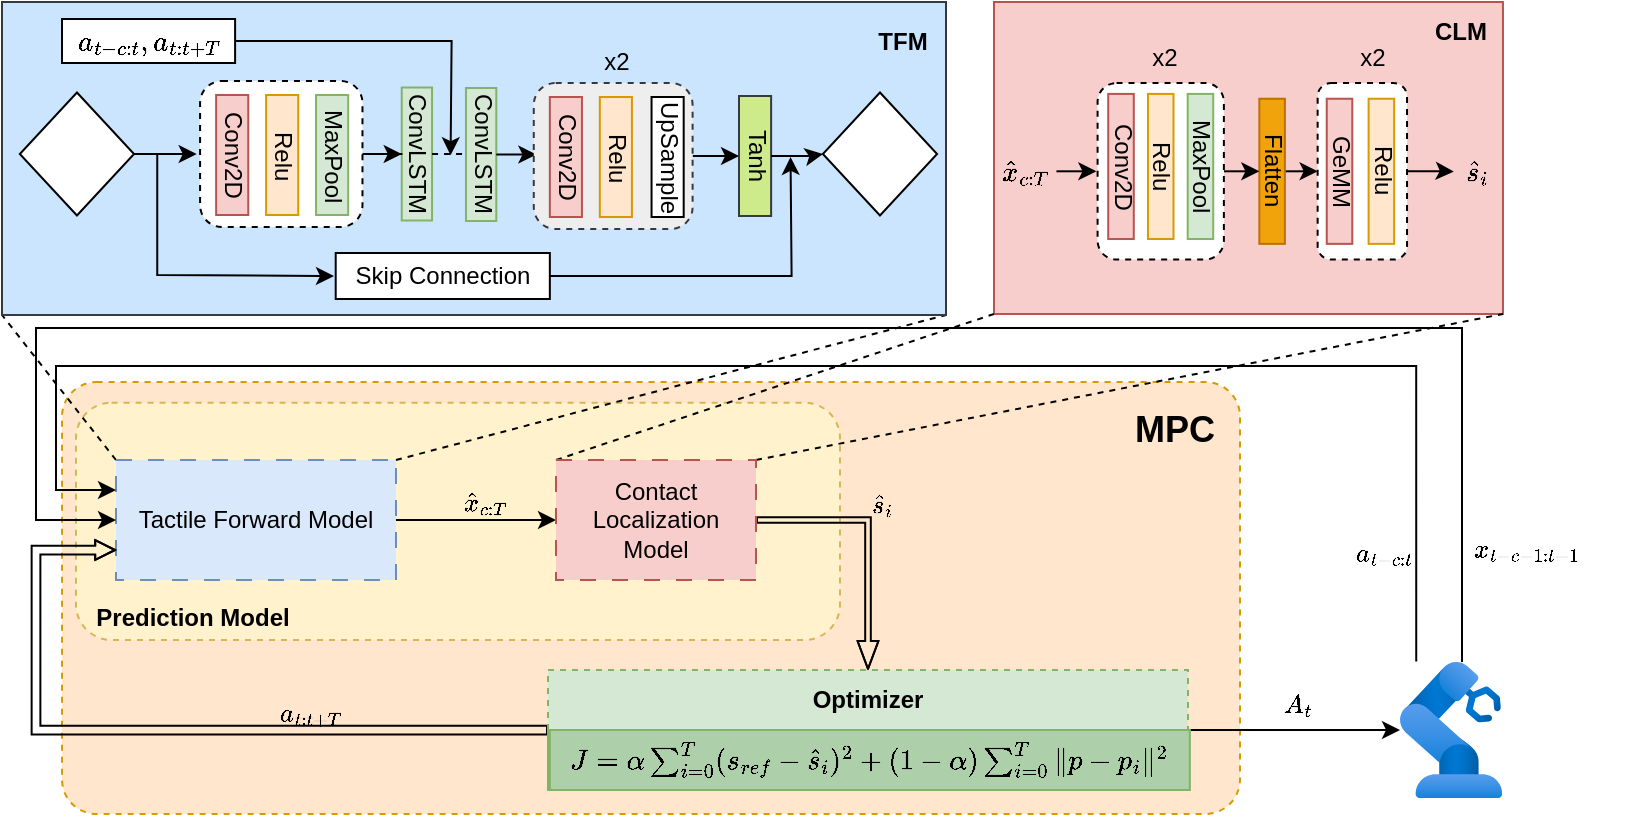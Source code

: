 <mxfile version="24.0.1" type="device">
  <diagram name="Page-1" id="flR3IpuaRIx8OJ7qvkXU">
    <mxGraphModel dx="1082" dy="578" grid="0" gridSize="10" guides="1" tooltips="1" connect="1" arrows="1" fold="1" page="1" pageScale="1" pageWidth="827" pageHeight="1169" math="1" shadow="0">
      <root>
        <mxCell id="0" />
        <mxCell id="1" parent="0" />
        <mxCell id="zvoI43gnbKuvh_jubN8o-135" value="" style="group;html=1;" parent="1" vertex="1" connectable="0">
          <mxGeometry x="502" y="9" width="270" height="156" as="geometry" />
        </mxCell>
        <mxCell id="zvoI43gnbKuvh_jubN8o-137" value="" style="group;html=1;" parent="zvoI43gnbKuvh_jubN8o-135" vertex="1" connectable="0">
          <mxGeometry width="256" height="156" as="geometry" />
        </mxCell>
        <mxCell id="zvoI43gnbKuvh_jubN8o-134" value="" style="whiteSpace=wrap;html=1;fillColor=#f8cecc;strokeColor=#b85450;" parent="zvoI43gnbKuvh_jubN8o-137" vertex="1">
          <mxGeometry width="254.481" height="156" as="geometry" />
        </mxCell>
        <mxCell id="zvoI43gnbKuvh_jubN8o-136" value="&lt;b&gt;CLM&lt;/b&gt;" style="text;html=1;align=center;verticalAlign=middle;resizable=0;points=[];autosize=1;strokeColor=none;fillColor=none;" parent="zvoI43gnbKuvh_jubN8o-137" vertex="1">
          <mxGeometry x="211.038" y="2.0" width="44" height="26" as="geometry" />
        </mxCell>
        <mxCell id="zvoI43gnbKuvh_jubN8o-110" value="" style="rounded=1;whiteSpace=wrap;html=1;dashed=1;" parent="zvoI43gnbKuvh_jubN8o-135" vertex="1">
          <mxGeometry x="161.822" y="40.512" width="44.698" height="88.279" as="geometry" />
        </mxCell>
        <mxCell id="zvoI43gnbKuvh_jubN8o-111" value="GeMM" style="whiteSpace=wrap;html=1;textDirection=vertical-lr;fillColor=#f8cecc;strokeColor=#b85450;" parent="zvoI43gnbKuvh_jubN8o-135" vertex="1">
          <mxGeometry x="166.377" y="48.372" width="12.771" height="72.558" as="geometry" />
        </mxCell>
        <mxCell id="zvoI43gnbKuvh_jubN8o-112" value="Relu" style="whiteSpace=wrap;html=1;textDirection=vertical-lr;fillColor=#ffe6cc;strokeColor=#d79b00;" parent="zvoI43gnbKuvh_jubN8o-135" vertex="1">
          <mxGeometry x="187.307" y="48.372" width="12.771" height="72.558" as="geometry" />
        </mxCell>
        <mxCell id="zvoI43gnbKuvh_jubN8o-123" style="edgeStyle=orthogonalEdgeStyle;rounded=0;orthogonalLoop=1;jettySize=auto;html=1;exitX=1;exitY=0.5;exitDx=0;exitDy=0;entryX=0;entryY=0.5;entryDx=0;entryDy=0;" parent="zvoI43gnbKuvh_jubN8o-135" source="zvoI43gnbKuvh_jubN8o-114" target="zvoI43gnbKuvh_jubN8o-110" edge="1">
          <mxGeometry relative="1" as="geometry" />
        </mxCell>
        <mxCell id="zvoI43gnbKuvh_jubN8o-114" value="Flatten" style="whiteSpace=wrap;html=1;textDirection=vertical-lr;fillColor=#f0a30a;strokeColor=#BD7000;fontColor=#000000;" parent="zvoI43gnbKuvh_jubN8o-135" vertex="1">
          <mxGeometry x="132.676" y="48.372" width="12.771" height="72.558" as="geometry" />
        </mxCell>
        <mxCell id="zvoI43gnbKuvh_jubN8o-122" style="edgeStyle=orthogonalEdgeStyle;rounded=0;orthogonalLoop=1;jettySize=auto;html=1;exitX=1;exitY=0.5;exitDx=0;exitDy=0;entryX=0;entryY=0.5;entryDx=0;entryDy=0;" parent="zvoI43gnbKuvh_jubN8o-135" source="zvoI43gnbKuvh_jubN8o-52" target="zvoI43gnbKuvh_jubN8o-114" edge="1">
          <mxGeometry relative="1" as="geometry">
            <mxPoint x="129.723" y="84.718" as="targetPoint" />
            <Array as="points" />
          </mxGeometry>
        </mxCell>
        <mxCell id="zvoI43gnbKuvh_jubN8o-52" value="" style="rounded=1;whiteSpace=wrap;html=1;dashed=1;" parent="zvoI43gnbKuvh_jubN8o-135" vertex="1">
          <mxGeometry x="51.793" y="40.512" width="63.145" height="88.279" as="geometry" />
        </mxCell>
        <mxCell id="zvoI43gnbKuvh_jubN8o-53" value="Conv2D" style="whiteSpace=wrap;html=1;textDirection=vertical-lr;fillColor=#f8cecc;strokeColor=#b85450;" parent="zvoI43gnbKuvh_jubN8o-135" vertex="1">
          <mxGeometry x="57.115" y="45.953" width="12.771" height="72.558" as="geometry" />
        </mxCell>
        <mxCell id="zvoI43gnbKuvh_jubN8o-54" value="Relu" style="whiteSpace=wrap;html=1;textDirection=vertical-lr;fillColor=#ffe6cc;strokeColor=#d79b00;" parent="zvoI43gnbKuvh_jubN8o-135" vertex="1">
          <mxGeometry x="76.98" y="45.953" width="12.771" height="72.558" as="geometry" />
        </mxCell>
        <mxCell id="zvoI43gnbKuvh_jubN8o-55" value="MaxPool" style="whiteSpace=wrap;html=1;textDirection=vertical-lr;fillColor=#d5e8d4;strokeColor=#82b366;" parent="zvoI43gnbKuvh_jubN8o-135" vertex="1">
          <mxGeometry x="96.846" y="45.953" width="12.771" height="72.558" as="geometry" />
        </mxCell>
        <mxCell id="zvoI43gnbKuvh_jubN8o-119" value="x2" style="text;html=1;align=center;verticalAlign=middle;resizable=0;points=[];autosize=1;strokeColor=none;fillColor=none;" parent="zvoI43gnbKuvh_jubN8o-135" vertex="1">
          <mxGeometry x="69.885" y="14.512" width="31" height="26" as="geometry" />
        </mxCell>
        <mxCell id="zvoI43gnbKuvh_jubN8o-120" value="x2" style="text;html=1;align=center;verticalAlign=middle;resizable=0;points=[];autosize=1;strokeColor=none;fillColor=none;" parent="zvoI43gnbKuvh_jubN8o-135" vertex="1">
          <mxGeometry x="173.174" y="14.512" width="31" height="26" as="geometry" />
        </mxCell>
        <mxCell id="zvoI43gnbKuvh_jubN8o-129" style="edgeStyle=orthogonalEdgeStyle;rounded=0;orthogonalLoop=1;jettySize=auto;html=1;entryX=0;entryY=0.5;entryDx=0;entryDy=0;" parent="zvoI43gnbKuvh_jubN8o-135" source="zvoI43gnbKuvh_jubN8o-128" target="zvoI43gnbKuvh_jubN8o-52" edge="1">
          <mxGeometry relative="1" as="geometry" />
        </mxCell>
        <mxCell id="zvoI43gnbKuvh_jubN8o-128" value="&lt;span style=&quot;white-space: nowrap;&quot;&gt;\( \hat x _{c:T} \)&lt;/span&gt;" style="whiteSpace=wrap;html=1;strokeColor=none;fillColor=none;" parent="zvoI43gnbKuvh_jubN8o-135" vertex="1">
          <mxGeometry y="67.419" width="31.218" height="34.465" as="geometry" />
        </mxCell>
        <mxCell id="zvoI43gnbKuvh_jubN8o-132" value="\( \hat s _i \)" style="whiteSpace=wrap;html=1;strokeColor=none;fillColor=none;" parent="zvoI43gnbKuvh_jubN8o-135" vertex="1">
          <mxGeometry x="229.877" y="67.419" width="24.123" height="34.767" as="geometry" />
        </mxCell>
        <mxCell id="zvoI43gnbKuvh_jubN8o-131" style="edgeStyle=orthogonalEdgeStyle;rounded=0;orthogonalLoop=1;jettySize=auto;html=1;entryX=0;entryY=0.5;entryDx=0;entryDy=0;" parent="zvoI43gnbKuvh_jubN8o-135" source="zvoI43gnbKuvh_jubN8o-110" target="zvoI43gnbKuvh_jubN8o-132" edge="1">
          <mxGeometry relative="1" as="geometry">
            <mxPoint x="225.742" y="84.651" as="targetPoint" />
          </mxGeometry>
        </mxCell>
        <mxCell id="zvoI43gnbKuvh_jubN8o-39" value="" style="group;html=1;" parent="1" vertex="1" connectable="0">
          <mxGeometry x="36" y="199" width="589" height="216" as="geometry" />
        </mxCell>
        <mxCell id="zvoI43gnbKuvh_jubN8o-36" value="" style="rounded=1;whiteSpace=wrap;html=1;fillColor=#ffe6cc;strokeColor=#d79b00;arcSize=8;dashed=1;movable=1;resizable=1;rotatable=1;deletable=1;editable=1;locked=0;connectable=1;" parent="zvoI43gnbKuvh_jubN8o-39" vertex="1">
          <mxGeometry width="589" height="216" as="geometry" />
        </mxCell>
        <mxCell id="zvoI43gnbKuvh_jubN8o-37" value="&lt;b style=&quot;font-size: 18px;&quot;&gt;MPC&lt;/b&gt;" style="text;html=1;align=center;verticalAlign=middle;resizable=1;points=[];autosize=1;strokeColor=none;fillColor=none;movable=1;rotatable=1;deletable=1;editable=1;locked=0;connectable=1;fontSize=18;" parent="zvoI43gnbKuvh_jubN8o-39" vertex="1">
          <mxGeometry x="526.617" y="6.873" width="58" height="34" as="geometry" />
        </mxCell>
        <mxCell id="zvoI43gnbKuvh_jubN8o-40" value="" style="group;html=1;" parent="1" vertex="1" connectable="0">
          <mxGeometry x="43" y="205" width="382" height="123" as="geometry" />
        </mxCell>
        <mxCell id="zvoI43gnbKuvh_jubN8o-8" value="" style="rounded=1;whiteSpace=wrap;html=1;shadow=0;textShadow=0;glass=0;fillColor=#fff2cc;strokeColor=#d6b656;dashed=1;" parent="zvoI43gnbKuvh_jubN8o-40" vertex="1">
          <mxGeometry y="4.316" width="382.0" height="118.684" as="geometry" />
        </mxCell>
        <mxCell id="zvoI43gnbKuvh_jubN8o-38" value="&lt;b&gt;Prediction Model&lt;/b&gt;" style="text;html=1;align=center;verticalAlign=middle;resizable=0;points=[];autosize=1;strokeColor=none;fillColor=none;" parent="zvoI43gnbKuvh_jubN8o-40" vertex="1">
          <mxGeometry x="0.0" y="99" width="115" height="26" as="geometry" />
        </mxCell>
        <mxCell id="zvoI43gnbKuvh_jubN8o-6" style="edgeStyle=orthogonalEdgeStyle;rounded=0;orthogonalLoop=1;jettySize=auto;html=1;" parent="1" source="zvoI43gnbKuvh_jubN8o-1" target="zvoI43gnbKuvh_jubN8o-2" edge="1">
          <mxGeometry relative="1" as="geometry" />
        </mxCell>
        <mxCell id="zvoI43gnbKuvh_jubN8o-7" value="\( \hat x _{c:T} \)" style="edgeLabel;html=1;align=center;verticalAlign=bottom;resizable=0;points=[];labelBackgroundColor=none;" parent="zvoI43gnbKuvh_jubN8o-6" vertex="1" connectable="0">
          <mxGeometry x="-0.356" y="2" relative="1" as="geometry">
            <mxPoint x="18" y="2" as="offset" />
          </mxGeometry>
        </mxCell>
        <mxCell id="zvoI43gnbKuvh_jubN8o-138" style="rounded=0;orthogonalLoop=1;jettySize=auto;html=1;exitX=0;exitY=0;exitDx=0;exitDy=0;entryX=0;entryY=1;entryDx=0;entryDy=0;dashed=1;startArrow=none;startFill=0;endArrow=none;endFill=0;" parent="1" source="zvoI43gnbKuvh_jubN8o-1" target="zvoI43gnbKuvh_jubN8o-104" edge="1">
          <mxGeometry relative="1" as="geometry" />
        </mxCell>
        <mxCell id="zvoI43gnbKuvh_jubN8o-139" style="rounded=0;orthogonalLoop=1;jettySize=auto;html=1;exitX=1;exitY=0;exitDx=0;exitDy=0;entryX=1;entryY=1;entryDx=0;entryDy=0;endArrow=none;endFill=0;dashed=1;" parent="1" source="zvoI43gnbKuvh_jubN8o-1" target="zvoI43gnbKuvh_jubN8o-104" edge="1">
          <mxGeometry relative="1" as="geometry" />
        </mxCell>
        <mxCell id="zvoI43gnbKuvh_jubN8o-1" value="Tactile Forward Model" style="rounded=0;whiteSpace=wrap;html=1;fillColor=#dae8fc;strokeColor=#6c8ebf;dashed=1;dashPattern=8 8;" parent="1" vertex="1">
          <mxGeometry x="63" y="238" width="140" height="60" as="geometry" />
        </mxCell>
        <mxCell id="zvoI43gnbKuvh_jubN8o-19" style="edgeStyle=orthogonalEdgeStyle;rounded=0;orthogonalLoop=1;jettySize=auto;html=1;exitX=1;exitY=0.5;exitDx=0;exitDy=0;flowAnimation=0;entryX=0.5;entryY=0;entryDx=0;entryDy=0;shape=flexArrow;width=2.812;endSize=4.331;endWidth=6.621;" parent="1" source="zvoI43gnbKuvh_jubN8o-2" target="zvoI43gnbKuvh_jubN8o-13" edge="1">
          <mxGeometry relative="1" as="geometry">
            <mxPoint x="399" y="249" as="sourcePoint" />
            <mxPoint x="445.2" y="324.9" as="targetPoint" />
            <Array as="points">
              <mxPoint x="439" y="268" />
            </Array>
          </mxGeometry>
        </mxCell>
        <mxCell id="zvoI43gnbKuvh_jubN8o-20" value="\( \hat s _ i \)" style="edgeLabel;html=1;align=left;verticalAlign=bottom;resizable=0;points=[];labelBackgroundColor=none;labelPosition=right;verticalLabelPosition=top;" parent="zvoI43gnbKuvh_jubN8o-19" vertex="1" connectable="0">
          <mxGeometry x="-0.105" y="-1" relative="1" as="geometry">
            <mxPoint x="1" y="-1" as="offset" />
          </mxGeometry>
        </mxCell>
        <mxCell id="zvoI43gnbKuvh_jubN8o-140" style="rounded=0;orthogonalLoop=1;jettySize=auto;html=1;exitX=0;exitY=0;exitDx=0;exitDy=0;entryX=0;entryY=1;entryDx=0;entryDy=0;dashed=1;endArrow=none;endFill=0;" parent="1" source="zvoI43gnbKuvh_jubN8o-2" target="zvoI43gnbKuvh_jubN8o-134" edge="1">
          <mxGeometry relative="1" as="geometry" />
        </mxCell>
        <mxCell id="zvoI43gnbKuvh_jubN8o-141" style="rounded=0;orthogonalLoop=1;jettySize=auto;html=1;exitX=1;exitY=0;exitDx=0;exitDy=0;entryX=1;entryY=1;entryDx=0;entryDy=0;endArrow=none;endFill=0;dashed=1;" parent="1" source="zvoI43gnbKuvh_jubN8o-2" target="zvoI43gnbKuvh_jubN8o-134" edge="1">
          <mxGeometry relative="1" as="geometry" />
        </mxCell>
        <mxCell id="zvoI43gnbKuvh_jubN8o-2" value="Contact Localization Model" style="rounded=0;whiteSpace=wrap;html=1;fillColor=#f8cecc;strokeColor=#b85450;dashed=1;dashPattern=8 8;" parent="1" vertex="1">
          <mxGeometry x="283" y="238" width="100" height="60" as="geometry" />
        </mxCell>
        <mxCell id="zvoI43gnbKuvh_jubN8o-24" style="edgeStyle=orthogonalEdgeStyle;rounded=0;orthogonalLoop=1;jettySize=auto;html=1;entryX=0;entryY=0.75;entryDx=0;entryDy=0;exitX=0;exitY=0.5;exitDx=0;exitDy=0;flowAnimation=0;shape=flexArrow;width=4.375;endSize=2.969;endWidth=4.57;" parent="1" source="zvoI43gnbKuvh_jubN8o-13" target="zvoI43gnbKuvh_jubN8o-1" edge="1">
          <mxGeometry relative="1" as="geometry">
            <Array as="points">
              <mxPoint x="23" y="373" />
              <mxPoint x="23" y="283" />
            </Array>
          </mxGeometry>
        </mxCell>
        <mxCell id="zvoI43gnbKuvh_jubN8o-35" value="\( a_{t:t+T} \)" style="edgeLabel;html=1;align=center;verticalAlign=bottom;resizable=0;points=[];labelBackgroundColor=none;" parent="zvoI43gnbKuvh_jubN8o-24" vertex="1" connectable="0">
          <mxGeometry x="-0.152" relative="1" as="geometry">
            <mxPoint x="44" as="offset" />
          </mxGeometry>
        </mxCell>
        <mxCell id="zvoI43gnbKuvh_jubN8o-26" style="edgeStyle=orthogonalEdgeStyle;rounded=0;orthogonalLoop=1;jettySize=auto;html=1;exitX=1;exitY=0.5;exitDx=0;exitDy=0;" parent="1" source="zvoI43gnbKuvh_jubN8o-13" target="zvoI43gnbKuvh_jubN8o-25" edge="1">
          <mxGeometry relative="1" as="geometry" />
        </mxCell>
        <mxCell id="zvoI43gnbKuvh_jubN8o-27" value="\( A_t \)" style="edgeLabel;html=1;align=center;verticalAlign=bottom;resizable=0;points=[];labelBackgroundColor=none;" parent="zvoI43gnbKuvh_jubN8o-26" vertex="1" connectable="0">
          <mxGeometry x="0.03" y="4" relative="1" as="geometry">
            <mxPoint as="offset" />
          </mxGeometry>
        </mxCell>
        <mxCell id="zvoI43gnbKuvh_jubN8o-13" value="&lt;b&gt;Optimizer&lt;/b&gt;" style="swimlane;fontStyle=0;childLayout=stackLayout;horizontal=1;startSize=30;horizontalStack=0;resizeParent=1;resizeParentMax=0;resizeLast=0;collapsible=0;marginBottom=0;whiteSpace=wrap;html=1;swimlaneLine=1;fillColor=#d5e8d4;strokeColor=#82b366;dashed=1;" parent="1" vertex="1">
          <mxGeometry x="279" y="343" width="320" height="60" as="geometry" />
        </mxCell>
        <mxCell id="zvoI43gnbKuvh_jubN8o-15" value="\( J =\alpha \sum_{i=0}^T (s_{ref} - \hat s_i)^2 + (1-\alpha) \sum_{i=0}^T&amp;nbsp; \| p-p_i&amp;nbsp; \| ^2 \)" style="text;strokeColor=#82b366;fillColor=#adcfaa;align=center;verticalAlign=middle;spacingLeft=4;spacingRight=4;overflow=hidden;points=[[0,0.5],[1,0.5]];portConstraint=eastwest;rotatable=0;whiteSpace=wrap;html=1;" parent="zvoI43gnbKuvh_jubN8o-13" vertex="1">
          <mxGeometry y="30" width="320" height="30" as="geometry" />
        </mxCell>
        <mxCell id="zvoI43gnbKuvh_jubN8o-28" style="edgeStyle=orthogonalEdgeStyle;rounded=0;orthogonalLoop=1;jettySize=auto;html=1;entryX=0;entryY=0.25;entryDx=0;entryDy=0;exitX=0.159;exitY=-0.003;exitDx=0;exitDy=0;exitPerimeter=0;" parent="1" source="zvoI43gnbKuvh_jubN8o-25" target="zvoI43gnbKuvh_jubN8o-1" edge="1">
          <mxGeometry relative="1" as="geometry">
            <Array as="points">
              <mxPoint x="713" y="191" />
              <mxPoint x="33" y="191" />
              <mxPoint x="33" y="253" />
            </Array>
          </mxGeometry>
        </mxCell>
        <mxCell id="zvoI43gnbKuvh_jubN8o-31" value="\( a_{t-c:t} \)" style="edgeLabel;html=1;align=right;verticalAlign=middle;resizable=0;points=[];labelPosition=left;verticalLabelPosition=middle;labelBackgroundColor=none;" parent="zvoI43gnbKuvh_jubN8o-28" vertex="1" connectable="0">
          <mxGeometry x="-0.882" y="1" relative="1" as="geometry">
            <mxPoint as="offset" />
          </mxGeometry>
        </mxCell>
        <mxCell id="zvoI43gnbKuvh_jubN8o-30" style="edgeStyle=orthogonalEdgeStyle;rounded=0;orthogonalLoop=1;jettySize=auto;html=1;entryX=0;entryY=0.5;entryDx=0;entryDy=0;" parent="1" source="zvoI43gnbKuvh_jubN8o-25" target="zvoI43gnbKuvh_jubN8o-1" edge="1">
          <mxGeometry relative="1" as="geometry">
            <Array as="points">
              <mxPoint x="736" y="172" />
              <mxPoint x="23" y="172" />
              <mxPoint x="23" y="268" />
            </Array>
          </mxGeometry>
        </mxCell>
        <mxCell id="zvoI43gnbKuvh_jubN8o-32" value="\( x_{t-c-1:t-1} \)" style="edgeLabel;html=1;align=left;verticalAlign=middle;resizable=0;points=[];labelPosition=right;verticalLabelPosition=middle;labelBackgroundColor=none;" parent="zvoI43gnbKuvh_jubN8o-30" vertex="1" connectable="0">
          <mxGeometry x="-0.889" y="1" relative="1" as="geometry">
            <mxPoint x="5" as="offset" />
          </mxGeometry>
        </mxCell>
        <mxCell id="zvoI43gnbKuvh_jubN8o-25" value="" style="image;aspect=fixed;html=1;points=[];align=center;fontSize=12;image=img/lib/azure2/other/Defender_Industrial_Robot.svg;" parent="1" vertex="1">
          <mxGeometry x="705" y="339" width="51.08" height="68" as="geometry" />
        </mxCell>
        <mxCell id="zvoI43gnbKuvh_jubN8o-109" value="" style="group;html=1;" parent="1" vertex="1" connectable="0">
          <mxGeometry x="6" y="9" width="487.56" height="156.5" as="geometry" />
        </mxCell>
        <mxCell id="zvoI43gnbKuvh_jubN8o-108" value="" style="group;html=1;" parent="zvoI43gnbKuvh_jubN8o-109" vertex="1" connectable="0">
          <mxGeometry width="472" height="156.5" as="geometry" />
        </mxCell>
        <mxCell id="zvoI43gnbKuvh_jubN8o-104" value="" style="whiteSpace=wrap;html=1;fillColor=#cce5ff;strokeColor=#36393d;" parent="zvoI43gnbKuvh_jubN8o-108" vertex="1">
          <mxGeometry width="472" height="156.5" as="geometry" />
        </mxCell>
        <mxCell id="zvoI43gnbKuvh_jubN8o-105" value="&lt;b&gt;TFM&lt;/b&gt;" style="text;html=1;align=center;verticalAlign=middle;resizable=0;points=[];autosize=1;strokeColor=none;fillColor=none;" parent="zvoI43gnbKuvh_jubN8o-108" vertex="1">
          <mxGeometry x="428.28" y="6.5" width="43" height="26" as="geometry" />
        </mxCell>
        <mxCell id="zvoI43gnbKuvh_jubN8o-82" value="\( a_{t-c:t}, a_{t:t+T} \)" style="whiteSpace=wrap;html=1;" parent="zvoI43gnbKuvh_jubN8o-108" vertex="1">
          <mxGeometry x="30.001" y="8.5" width="86.548" height="22" as="geometry" />
        </mxCell>
        <mxCell id="zvoI43gnbKuvh_jubN8o-62" value="ConvLSTM" style="whiteSpace=wrap;html=1;textDirection=vertical-lr;fillColor=#d5e8d4;strokeColor=#82b366;" parent="zvoI43gnbKuvh_jubN8o-109" vertex="1">
          <mxGeometry x="199.864" y="42.75" width="15.168" height="66.5" as="geometry" />
        </mxCell>
        <mxCell id="zvoI43gnbKuvh_jubN8o-66" value="ConvLSTM" style="whiteSpace=wrap;html=1;textDirection=vertical-lr;fillColor=#d5e8d4;strokeColor=#82b366;" parent="zvoI43gnbKuvh_jubN8o-109" vertex="1">
          <mxGeometry x="231.985" y="43" width="15.168" height="66.5" as="geometry" />
        </mxCell>
        <mxCell id="zvoI43gnbKuvh_jubN8o-74" style="edgeStyle=orthogonalEdgeStyle;rounded=0;orthogonalLoop=1;jettySize=auto;html=1;exitX=1;exitY=0.5;exitDx=0;exitDy=0;entryX=0;entryY=0.5;entryDx=0;entryDy=0;strokeColor=default;dashed=1;strokeWidth=1;endArrow=none;endFill=0;" parent="zvoI43gnbKuvh_jubN8o-109" source="zvoI43gnbKuvh_jubN8o-62" target="zvoI43gnbKuvh_jubN8o-66" edge="1">
          <mxGeometry relative="1" as="geometry" />
        </mxCell>
        <mxCell id="zvoI43gnbKuvh_jubN8o-75" style="edgeStyle=orthogonalEdgeStyle;rounded=0;orthogonalLoop=1;jettySize=auto;html=1;" parent="zvoI43gnbKuvh_jubN8o-109" source="zvoI43gnbKuvh_jubN8o-66" target="zvoI43gnbKuvh_jubN8o-48" edge="1">
          <mxGeometry relative="1" as="geometry" />
        </mxCell>
        <mxCell id="zvoI43gnbKuvh_jubN8o-73" style="edgeStyle=orthogonalEdgeStyle;rounded=0;orthogonalLoop=1;jettySize=auto;html=1;entryX=0;entryY=0.5;entryDx=0;entryDy=0;" parent="zvoI43gnbKuvh_jubN8o-109" source="zvoI43gnbKuvh_jubN8o-47" target="zvoI43gnbKuvh_jubN8o-62" edge="1">
          <mxGeometry relative="1" as="geometry" />
        </mxCell>
        <mxCell id="zvoI43gnbKuvh_jubN8o-81" style="edgeStyle=orthogonalEdgeStyle;rounded=0;orthogonalLoop=1;jettySize=auto;html=1;exitX=1;exitY=0.5;exitDx=0;exitDy=0;" parent="zvoI43gnbKuvh_jubN8o-109" source="zvoI43gnbKuvh_jubN8o-82" edge="1">
          <mxGeometry relative="1" as="geometry">
            <mxPoint x="224.302" y="76.597" as="targetPoint" />
            <mxPoint x="173.096" y="26.5" as="sourcePoint" />
          </mxGeometry>
        </mxCell>
        <mxCell id="zvoI43gnbKuvh_jubN8o-84" value="x2" style="text;html=1;align=center;verticalAlign=middle;resizable=0;points=[];autosize=1;strokeColor=none;fillColor=none;" parent="zvoI43gnbKuvh_jubN8o-109" vertex="1">
          <mxGeometry x="291.766" y="17" width="31" height="26" as="geometry" />
        </mxCell>
        <mxCell id="zvoI43gnbKuvh_jubN8o-91" value="Tanh" style="whiteSpace=wrap;html=1;textDirection=vertical-lr;fillColor=#cdeb8b;strokeColor=#36393d;" parent="zvoI43gnbKuvh_jubN8o-109" vertex="1">
          <mxGeometry x="368.499" y="47" width="16.06" height="60" as="geometry" />
        </mxCell>
        <mxCell id="zvoI43gnbKuvh_jubN8o-92" style="edgeStyle=orthogonalEdgeStyle;rounded=0;orthogonalLoop=1;jettySize=auto;html=1;exitX=1;exitY=0.5;exitDx=0;exitDy=0;" parent="zvoI43gnbKuvh_jubN8o-109" source="zvoI43gnbKuvh_jubN8o-48" target="zvoI43gnbKuvh_jubN8o-91" edge="1">
          <mxGeometry relative="1" as="geometry" />
        </mxCell>
        <mxCell id="zvoI43gnbKuvh_jubN8o-95" style="edgeStyle=orthogonalEdgeStyle;rounded=0;orthogonalLoop=1;jettySize=auto;html=1;" parent="zvoI43gnbKuvh_jubN8o-109" source="zvoI43gnbKuvh_jubN8o-93" edge="1">
          <mxGeometry relative="1" as="geometry">
            <mxPoint x="97.348" y="76" as="targetPoint" />
          </mxGeometry>
        </mxCell>
        <mxCell id="zvoI43gnbKuvh_jubN8o-93" value="" style="rhombus;whiteSpace=wrap;html=1;" parent="zvoI43gnbKuvh_jubN8o-109" vertex="1">
          <mxGeometry x="8.922" y="45.25" width="57.104" height="61.5" as="geometry" />
        </mxCell>
        <mxCell id="zvoI43gnbKuvh_jubN8o-94" value="" style="rhombus;whiteSpace=wrap;html=1;" parent="zvoI43gnbKuvh_jubN8o-109" vertex="1">
          <mxGeometry x="410.435" y="45.25" width="57.104" height="61.5" as="geometry" />
        </mxCell>
        <mxCell id="zvoI43gnbKuvh_jubN8o-96" value="" style="edgeStyle=orthogonalEdgeStyle;rounded=0;orthogonalLoop=1;jettySize=auto;html=1;" parent="zvoI43gnbKuvh_jubN8o-109" source="zvoI43gnbKuvh_jubN8o-91" target="zvoI43gnbKuvh_jubN8o-94" edge="1">
          <mxGeometry relative="1" as="geometry" />
        </mxCell>
        <mxCell id="zvoI43gnbKuvh_jubN8o-101" style="edgeStyle=orthogonalEdgeStyle;rounded=0;orthogonalLoop=1;jettySize=auto;html=1;" parent="zvoI43gnbKuvh_jubN8o-109" source="zvoI43gnbKuvh_jubN8o-98" edge="1">
          <mxGeometry relative="1" as="geometry">
            <mxPoint x="394.262" y="77.478" as="targetPoint" />
          </mxGeometry>
        </mxCell>
        <mxCell id="zvoI43gnbKuvh_jubN8o-98" value="Skip Connection" style="whiteSpace=wrap;html=1;" parent="zvoI43gnbKuvh_jubN8o-109" vertex="1">
          <mxGeometry x="166.851" y="125.5" width="107.07" height="23" as="geometry" />
        </mxCell>
        <mxCell id="zvoI43gnbKuvh_jubN8o-103" value="" style="edgeStyle=none;orthogonalLoop=1;jettySize=auto;html=1;rounded=0;entryX=-0.008;entryY=0.501;entryDx=0;entryDy=0;entryPerimeter=0;" parent="zvoI43gnbKuvh_jubN8o-109" target="zvoI43gnbKuvh_jubN8o-98" edge="1">
          <mxGeometry width="100" relative="1" as="geometry">
            <mxPoint x="77.626" y="76.5" as="sourcePoint" />
            <mxPoint x="121.792" y="142.5" as="targetPoint" />
            <Array as="points">
              <mxPoint x="77.626" y="136.5" />
            </Array>
          </mxGeometry>
        </mxCell>
        <mxCell id="zvoI43gnbKuvh_jubN8o-48" value="" style="rounded=1;whiteSpace=wrap;html=1;dashed=1;fillStyle=auto;fillColor=#eeeeee;strokeColor=#36393d;" parent="zvoI43gnbKuvh_jubN8o-109" vertex="1">
          <mxGeometry x="265.89" y="40.5" width="79.41" height="73" as="geometry" />
        </mxCell>
        <mxCell id="zvoI43gnbKuvh_jubN8o-83" value="" style="group;html=1;" parent="zvoI43gnbKuvh_jubN8o-109" vertex="1" connectable="0">
          <mxGeometry x="273.921" y="47.5" width="66.919" height="60" as="geometry" />
        </mxCell>
        <mxCell id="zvoI43gnbKuvh_jubN8o-49" value="Conv2D" style="whiteSpace=wrap;html=1;textDirection=vertical-lr;fillColor=#f8cecc;strokeColor=#b85450;" parent="zvoI43gnbKuvh_jubN8o-83" vertex="1">
          <mxGeometry width="16.06" height="60" as="geometry" />
        </mxCell>
        <mxCell id="zvoI43gnbKuvh_jubN8o-50" value="Relu" style="whiteSpace=wrap;html=1;textDirection=vertical-lr;fillColor=#ffe6cc;strokeColor=#d79b00;" parent="zvoI43gnbKuvh_jubN8o-83" vertex="1">
          <mxGeometry x="24.983" width="16.06" height="60" as="geometry" />
        </mxCell>
        <mxCell id="zvoI43gnbKuvh_jubN8o-51" value="UpSample" style="whiteSpace=wrap;html=1;textDirection=vertical-lr;" parent="zvoI43gnbKuvh_jubN8o-83" vertex="1">
          <mxGeometry x="50.858" width="16.06" height="60" as="geometry" />
        </mxCell>
        <mxCell id="zvoI43gnbKuvh_jubN8o-47" value="" style="rounded=1;whiteSpace=wrap;html=1;dashed=1;" parent="zvoI43gnbKuvh_jubN8o-109" vertex="1">
          <mxGeometry x="99.04" y="39.5" width="81.195" height="73" as="geometry" />
        </mxCell>
        <mxCell id="zvoI43gnbKuvh_jubN8o-41" value="Conv2D" style="whiteSpace=wrap;html=1;textDirection=vertical-lr;fillColor=#f8cecc;strokeColor=#b85450;" parent="zvoI43gnbKuvh_jubN8o-109" vertex="1">
          <mxGeometry x="107.07" y="46.5" width="16.06" height="60" as="geometry" />
        </mxCell>
        <mxCell id="zvoI43gnbKuvh_jubN8o-44" value="Relu" style="whiteSpace=wrap;html=1;textDirection=vertical-lr;fillColor=#ffe6cc;strokeColor=#d79b00;" parent="zvoI43gnbKuvh_jubN8o-109" vertex="1">
          <mxGeometry x="132.053" y="46.5" width="16.06" height="60" as="geometry" />
        </mxCell>
        <mxCell id="zvoI43gnbKuvh_jubN8o-46" value="MaxPool" style="whiteSpace=wrap;html=1;textDirection=vertical-lr;fillColor=#d5e8d4;strokeColor=#82b366;" parent="zvoI43gnbKuvh_jubN8o-109" vertex="1">
          <mxGeometry x="157.036" y="46.5" width="16.06" height="60" as="geometry" />
        </mxCell>
        <mxCell id="it10ARwkqPdfAXHa9Qt_-1" value="\( J =\alpha \sum_{i=0}^T (s_{ref} - \hat s_i)^2 + (1-\alpha) \sum_{i=0}^T&amp;nbsp; \| p-p_i&amp;nbsp; \| ^2 \)" style="text;strokeColor=#82b366;fillColor=#adcfaa;align=center;verticalAlign=middle;spacingLeft=4;spacingRight=4;overflow=hidden;points=[[0,0.5],[1,0.5]];portConstraint=eastwest;rotatable=0;whiteSpace=wrap;html=1;" vertex="1" parent="1">
          <mxGeometry x="279.92" y="373" width="320" height="30" as="geometry" />
        </mxCell>
      </root>
    </mxGraphModel>
  </diagram>
</mxfile>
